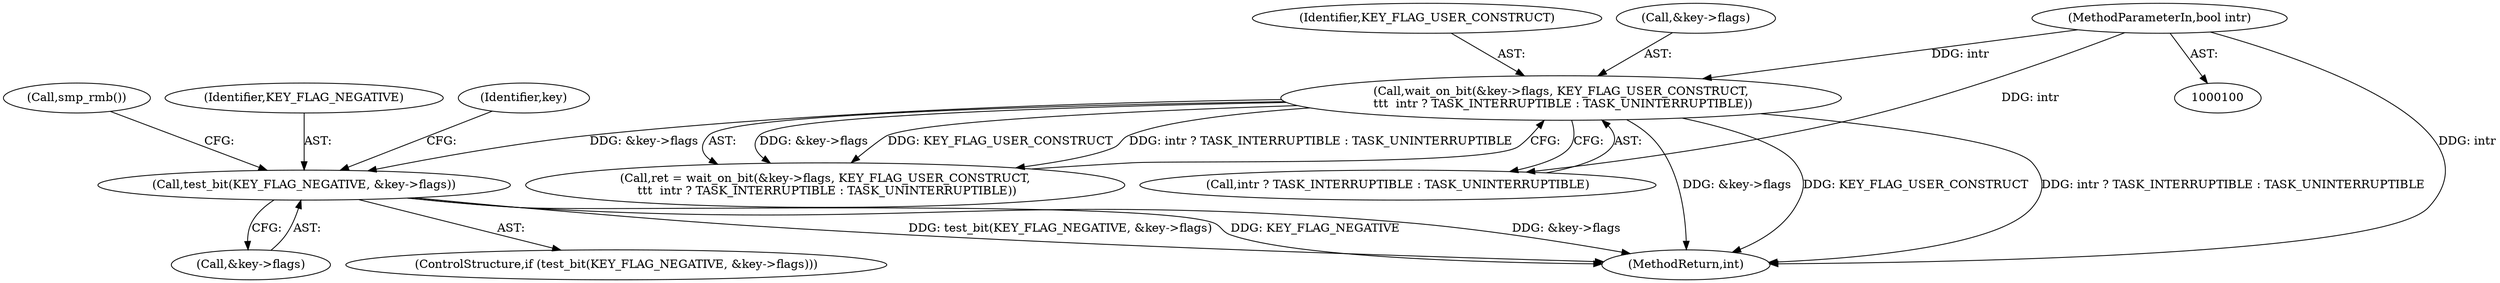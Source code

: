 digraph "1_linux_363b02dab09b3226f3bd1420dad9c72b79a42a76_14@del" {
"1000123" [label="(Call,test_bit(KEY_FLAG_NEGATIVE, &key->flags))"];
"1000107" [label="(Call,wait_on_bit(&key->flags, KEY_FLAG_USER_CONSTRUCT,\n \t\t\t  intr ? TASK_INTERRUPTIBLE : TASK_UNINTERRUPTIBLE))"];
"1000102" [label="(MethodParameterIn,bool intr)"];
"1000112" [label="(Identifier,KEY_FLAG_USER_CONSTRUCT)"];
"1000130" [label="(Call,smp_rmb())"];
"1000125" [label="(Call,&key->flags)"];
"1000124" [label="(Identifier,KEY_FLAG_NEGATIVE)"];
"1000107" [label="(Call,wait_on_bit(&key->flags, KEY_FLAG_USER_CONSTRUCT,\n \t\t\t  intr ? TASK_INTERRUPTIBLE : TASK_UNINTERRUPTIBLE))"];
"1000122" [label="(ControlStructure,if (test_bit(KEY_FLAG_NEGATIVE, &key->flags)))"];
"1000105" [label="(Call,ret = wait_on_bit(&key->flags, KEY_FLAG_USER_CONSTRUCT,\n \t\t\t  intr ? TASK_INTERRUPTIBLE : TASK_UNINTERRUPTIBLE))"];
"1000123" [label="(Call,test_bit(KEY_FLAG_NEGATIVE, &key->flags))"];
"1000102" [label="(MethodParameterIn,bool intr)"];
"1000138" [label="(MethodReturn,int)"];
"1000113" [label="(Call,intr ? TASK_INTERRUPTIBLE : TASK_UNINTERRUPTIBLE)"];
"1000108" [label="(Call,&key->flags)"];
"1000137" [label="(Identifier,key)"];
"1000123" -> "1000122"  [label="AST: "];
"1000123" -> "1000125"  [label="CFG: "];
"1000124" -> "1000123"  [label="AST: "];
"1000125" -> "1000123"  [label="AST: "];
"1000130" -> "1000123"  [label="CFG: "];
"1000137" -> "1000123"  [label="CFG: "];
"1000123" -> "1000138"  [label="DDG: &key->flags"];
"1000123" -> "1000138"  [label="DDG: test_bit(KEY_FLAG_NEGATIVE, &key->flags)"];
"1000123" -> "1000138"  [label="DDG: KEY_FLAG_NEGATIVE"];
"1000107" -> "1000123"  [label="DDG: &key->flags"];
"1000107" -> "1000105"  [label="AST: "];
"1000107" -> "1000113"  [label="CFG: "];
"1000108" -> "1000107"  [label="AST: "];
"1000112" -> "1000107"  [label="AST: "];
"1000113" -> "1000107"  [label="AST: "];
"1000105" -> "1000107"  [label="CFG: "];
"1000107" -> "1000138"  [label="DDG: &key->flags"];
"1000107" -> "1000138"  [label="DDG: KEY_FLAG_USER_CONSTRUCT"];
"1000107" -> "1000138"  [label="DDG: intr ? TASK_INTERRUPTIBLE : TASK_UNINTERRUPTIBLE"];
"1000107" -> "1000105"  [label="DDG: &key->flags"];
"1000107" -> "1000105"  [label="DDG: KEY_FLAG_USER_CONSTRUCT"];
"1000107" -> "1000105"  [label="DDG: intr ? TASK_INTERRUPTIBLE : TASK_UNINTERRUPTIBLE"];
"1000102" -> "1000107"  [label="DDG: intr"];
"1000102" -> "1000100"  [label="AST: "];
"1000102" -> "1000138"  [label="DDG: intr"];
"1000102" -> "1000113"  [label="DDG: intr"];
}
